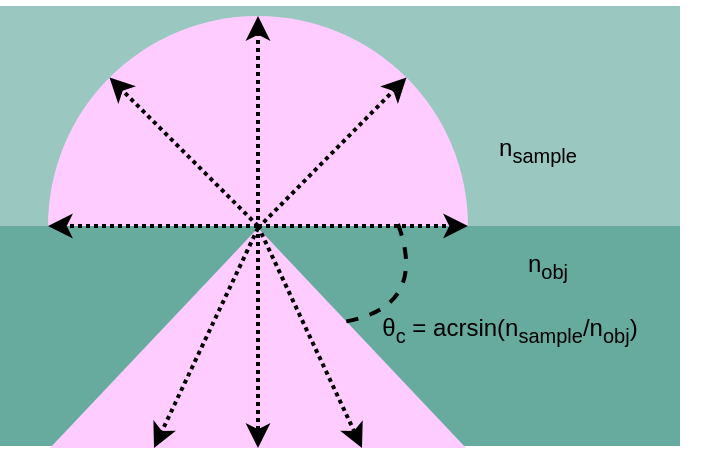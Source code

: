 <mxGraphModel dx="0" dy="300" grid="1" gridSize="10" guides="1" tooltips="1" connect="1" arrows="1" fold="1" page="1" pageScale="1" pageWidth="400" pageHeight="300" background="#ffffff"><root><mxCell id="0"/><mxCell id="1" parent="0"/><mxCell id="2" value="" style="rounded=0;whiteSpace=wrap;html=1;strokeColor=none;fillColor=#9AC7BF;" parent="1" vertex="1"><mxGeometry width="340" height="110" as="geometry"/></mxCell><mxCell id="8" value="" style="ellipse;whiteSpace=wrap;html=1;aspect=fixed;strokeColor=none;gradientColor=none;fillColor=#FFCCFF;gradientDirection=north;" parent="1" vertex="1"><mxGeometry x="24" y="5" width="210" height="210" as="geometry"/></mxCell><mxCell id="3" value="" style="rounded=0;whiteSpace=wrap;html=1;fillColor=#67AB9F;strokeColor=none;" parent="1" vertex="1"><mxGeometry y="110" width="340" height="110" as="geometry"/></mxCell><mxCell id="11" value="" style="triangle;whiteSpace=wrap;html=1;rotation=-90;fillColor=#FFCCFF;strokeColor=none;" parent="1" vertex="1"><mxGeometry x="74" y="62" width="110" height="208" as="geometry"/></mxCell><mxCell id="13" value="θ&lt;sub&gt;c&lt;/sub&gt; = acrsin(n&lt;sub&gt;sample&lt;/sub&gt;/n&lt;sub&gt;obj&lt;/sub&gt;)" style="text;html=1;strokeColor=none;fillColor=none;align=center;verticalAlign=middle;whiteSpace=wrap;rounded=0;" parent="1" vertex="1"><mxGeometry x="170" y="152" width="170" height="20" as="geometry"/></mxCell><mxCell id="15" value="" style="endArrow=none;html=1;endFill=0;dashed=1;curved=1;shadow=0;comic=0;strokeWidth=2;" parent="1" source="11" edge="1"><mxGeometry width="50" height="50" relative="1" as="geometry"><mxPoint x="184" y="460" as="sourcePoint"/><mxPoint x="199" y="109" as="targetPoint"/><Array as="points"><mxPoint x="214" y="150"/></Array></mxGeometry></mxCell><mxCell id="18" value="" style="endArrow=classic;html=1;shadow=0;dashed=1;strokeWidth=2;dashPattern=1 1;entryX=0.5;entryY=0;exitX=1;exitY=0.5;" parent="1" source="11" target="8" edge="1"><mxGeometry width="50" height="50" relative="1" as="geometry"><mxPoint x="-41" y="290" as="sourcePoint"/><mxPoint x="9" y="240" as="targetPoint"/></mxGeometry></mxCell><mxCell id="19" value="" style="endArrow=classic;html=1;shadow=0;dashed=1;strokeWidth=2;dashPattern=1 1;entryX=1;entryY=0;exitX=1;exitY=0.5;" parent="1" source="11" target="8" edge="1"><mxGeometry width="50" height="50" relative="1" as="geometry"><mxPoint x="139" y="121" as="sourcePoint"/><mxPoint x="139" y="15" as="targetPoint"/></mxGeometry></mxCell><mxCell id="20" value="" style="endArrow=classic;html=1;shadow=0;dashed=1;strokeWidth=2;dashPattern=1 1;entryX=1;entryY=0.5;" parent="1" target="8" edge="1"><mxGeometry width="50" height="50" relative="1" as="geometry"><mxPoint x="129" y="110" as="sourcePoint"/><mxPoint x="213" y="46" as="targetPoint"/></mxGeometry></mxCell><mxCell id="21" value="" style="endArrow=classic;html=1;shadow=0;dashed=1;strokeWidth=2;dashPattern=1 1;entryX=0;entryY=0;" parent="1" target="8" edge="1"><mxGeometry width="50" height="50" relative="1" as="geometry"><mxPoint x="129" y="110" as="sourcePoint"/><mxPoint x="223" y="56" as="targetPoint"/></mxGeometry></mxCell><mxCell id="22" value="" style="endArrow=classic;html=1;shadow=0;dashed=1;strokeWidth=2;dashPattern=1 1;entryX=0;entryY=0.5;" parent="1" target="8" edge="1"><mxGeometry width="50" height="50" relative="1" as="geometry"><mxPoint x="129" y="110" as="sourcePoint"/><mxPoint x="233" y="66" as="targetPoint"/></mxGeometry></mxCell><mxCell id="23" value="" style="endArrow=classic;html=1;shadow=0;dashed=1;strokeWidth=2;dashPattern=1 1;entryX=0;entryY=0.25;exitX=1;exitY=0.5;" parent="1" source="11" target="11" edge="1"><mxGeometry width="50" height="50" relative="1" as="geometry"><mxPoint x="169" y="151" as="sourcePoint"/><mxPoint x="243" y="76" as="targetPoint"/></mxGeometry></mxCell><mxCell id="24" value="" style="endArrow=classic;html=1;shadow=0;dashed=1;strokeWidth=2;dashPattern=1 1;entryX=0;entryY=0.5;" parent="1" target="11" edge="1"><mxGeometry width="50" height="50" relative="1" as="geometry"><mxPoint x="129" y="110" as="sourcePoint"/><mxPoint x="87" y="231" as="targetPoint"/></mxGeometry></mxCell><mxCell id="26" value="" style="endArrow=classic;html=1;shadow=0;dashed=1;strokeWidth=2;dashPattern=1 1;entryX=0;entryY=0.75;" parent="1" target="11" edge="1"><mxGeometry width="50" height="50" relative="1" as="geometry"><mxPoint x="129" y="110" as="sourcePoint"/><mxPoint x="139" y="231" as="targetPoint"/></mxGeometry></mxCell><mxCell id="28" value="n&lt;sub&gt;obj&lt;/sub&gt;" style="text;html=1;strokeColor=none;fillColor=none;align=center;verticalAlign=middle;whiteSpace=wrap;rounded=0;" parent="1" vertex="1"><mxGeometry x="189" y="120" width="170" height="20" as="geometry"/></mxCell><mxCell id="29" value="n&lt;sub&gt;sample&lt;/sub&gt;" style="text;html=1;strokeColor=none;fillColor=none;align=center;verticalAlign=middle;whiteSpace=wrap;rounded=0;" parent="1" vertex="1"><mxGeometry x="184" y="62" width="170" height="20" as="geometry"/></mxCell></root></mxGraphModel>